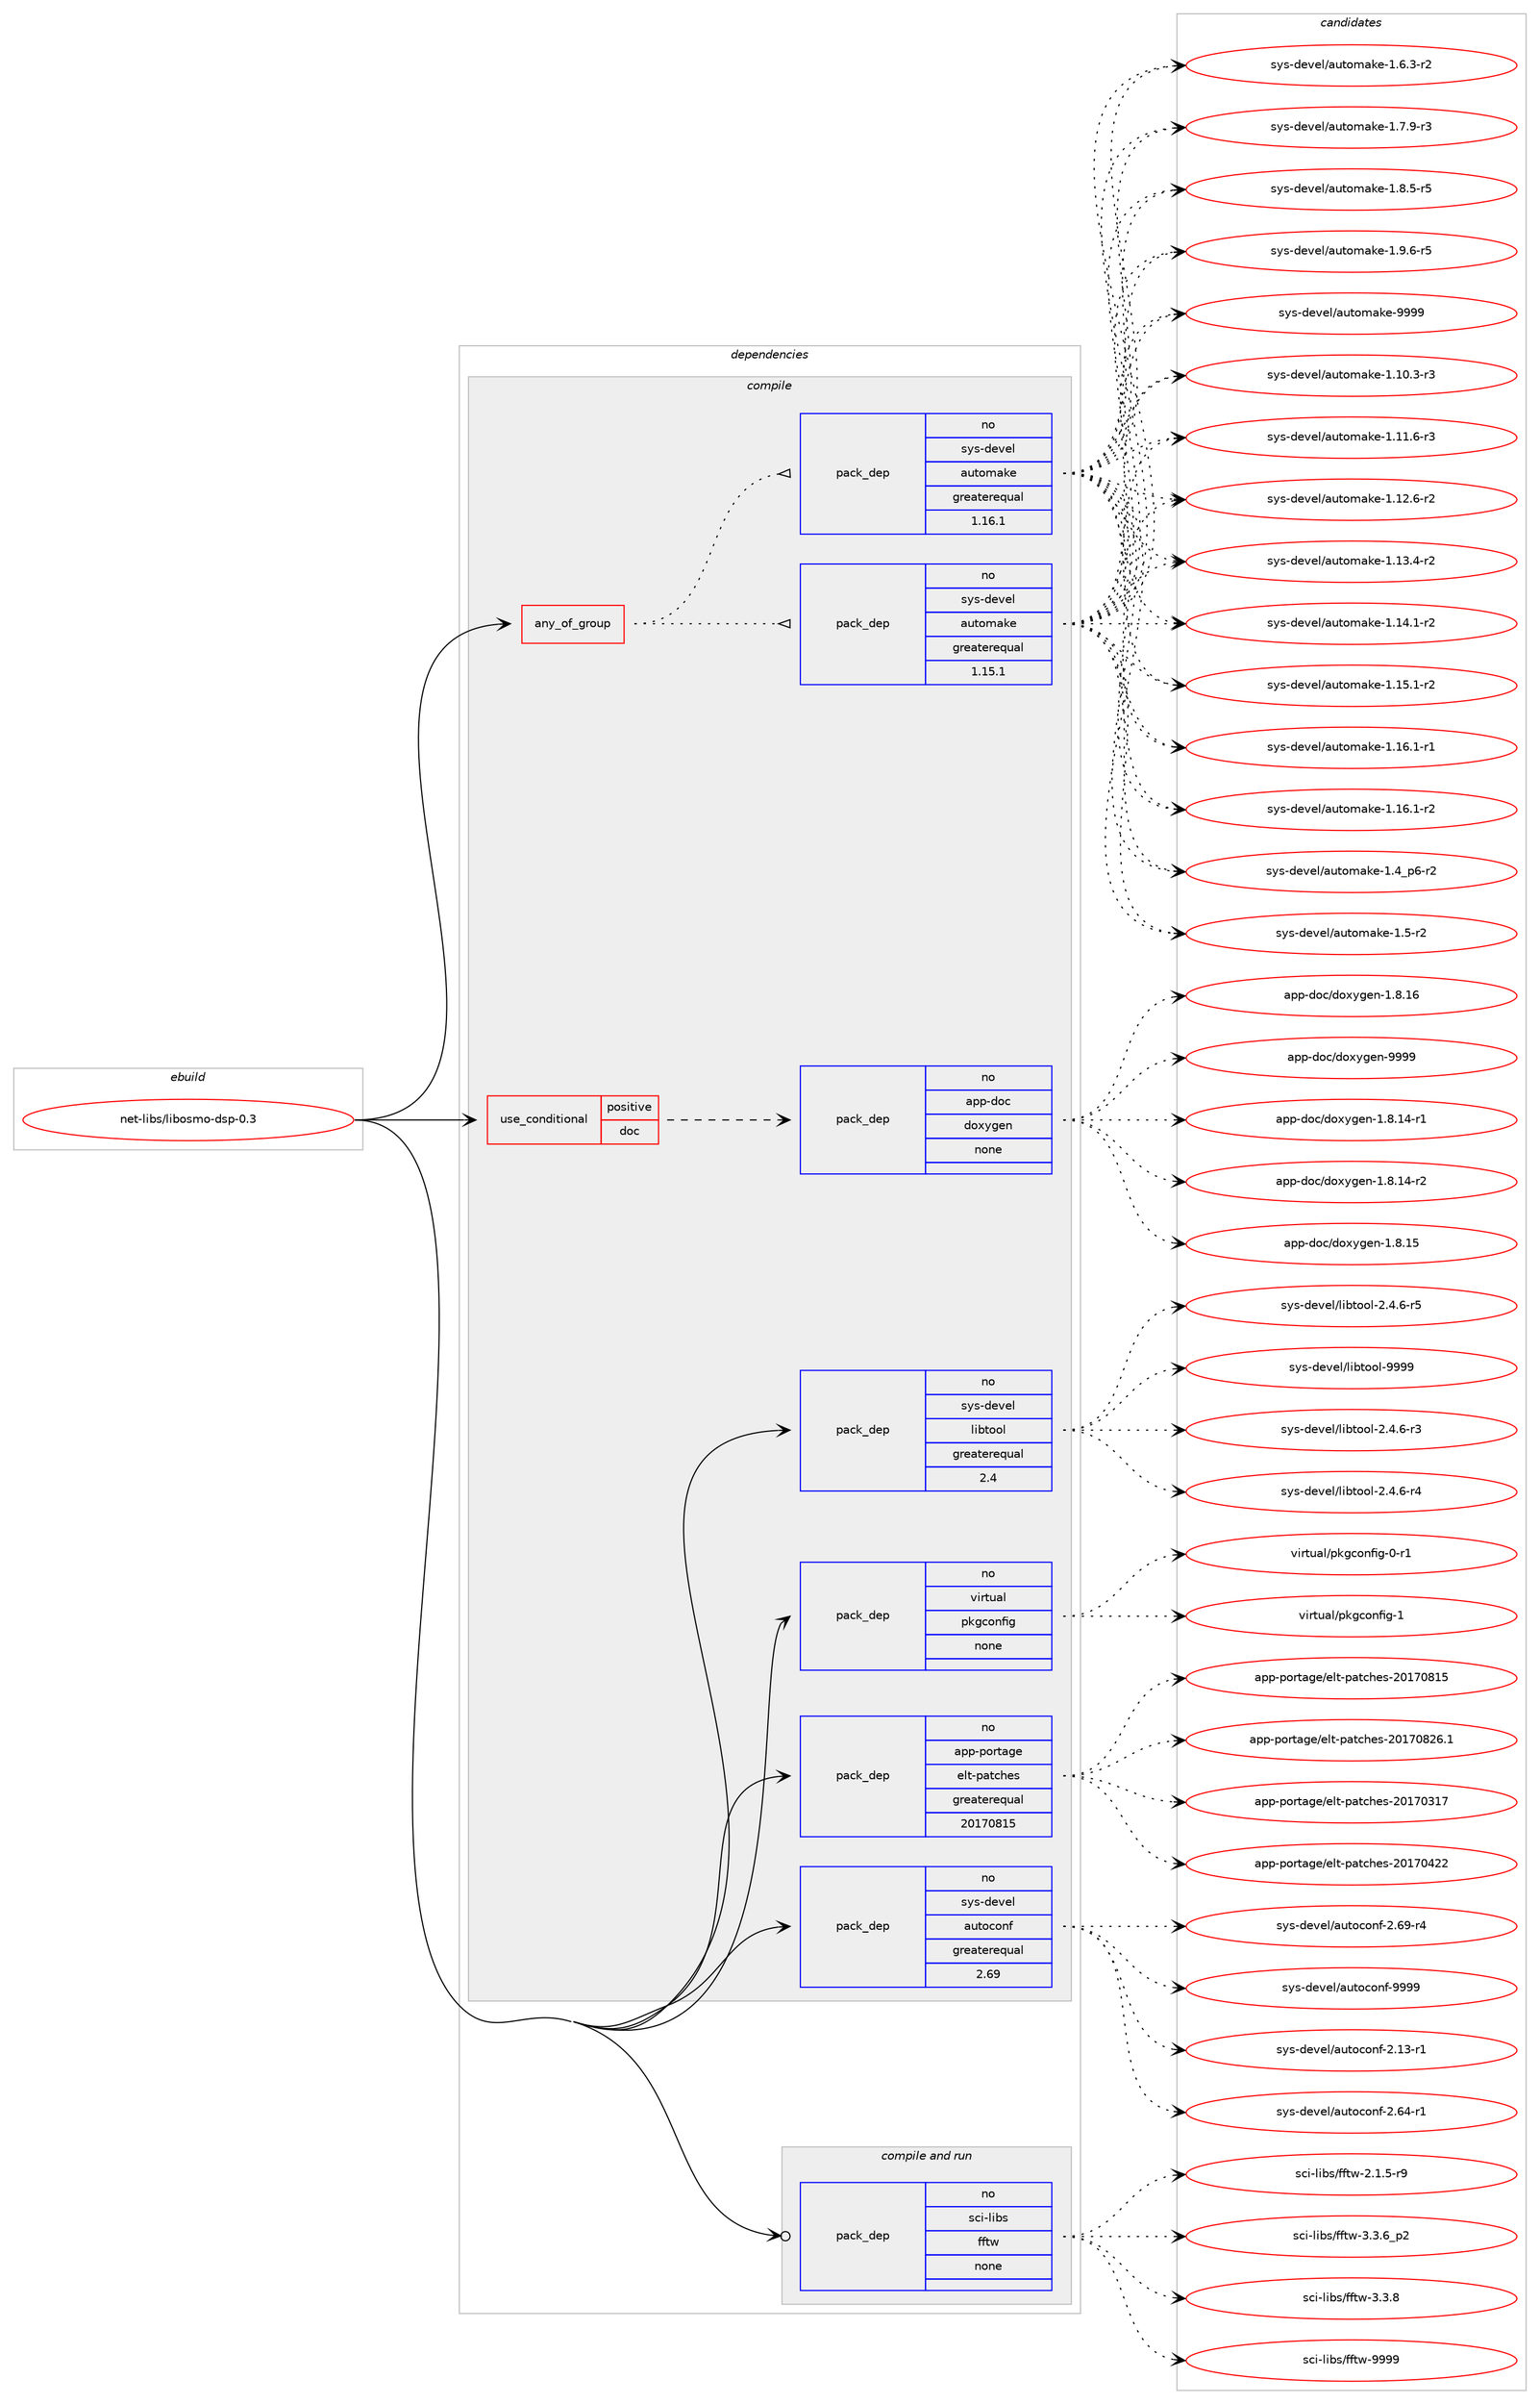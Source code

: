 digraph prolog {

# *************
# Graph options
# *************

newrank=true;
concentrate=true;
compound=true;
graph [rankdir=LR,fontname=Helvetica,fontsize=10,ranksep=1.5];#, ranksep=2.5, nodesep=0.2];
edge  [arrowhead=vee];
node  [fontname=Helvetica,fontsize=10];

# **********
# The ebuild
# **********

subgraph cluster_leftcol {
color=gray;
rank=same;
label=<<i>ebuild</i>>;
id [label="net-libs/libosmo-dsp-0.3", color=red, width=4, href="../net-libs/libosmo-dsp-0.3.svg"];
}

# ****************
# The dependencies
# ****************

subgraph cluster_midcol {
color=gray;
label=<<i>dependencies</i>>;
subgraph cluster_compile {
fillcolor="#eeeeee";
style=filled;
label=<<i>compile</i>>;
subgraph any14029 {
dependency827038 [label=<<TABLE BORDER="0" CELLBORDER="1" CELLSPACING="0" CELLPADDING="4"><TR><TD CELLPADDING="10">any_of_group</TD></TR></TABLE>>, shape=none, color=red];subgraph pack611011 {
dependency827039 [label=<<TABLE BORDER="0" CELLBORDER="1" CELLSPACING="0" CELLPADDING="4" WIDTH="220"><TR><TD ROWSPAN="6" CELLPADDING="30">pack_dep</TD></TR><TR><TD WIDTH="110">no</TD></TR><TR><TD>sys-devel</TD></TR><TR><TD>automake</TD></TR><TR><TD>greaterequal</TD></TR><TR><TD>1.16.1</TD></TR></TABLE>>, shape=none, color=blue];
}
dependency827038:e -> dependency827039:w [weight=20,style="dotted",arrowhead="oinv"];
subgraph pack611012 {
dependency827040 [label=<<TABLE BORDER="0" CELLBORDER="1" CELLSPACING="0" CELLPADDING="4" WIDTH="220"><TR><TD ROWSPAN="6" CELLPADDING="30">pack_dep</TD></TR><TR><TD WIDTH="110">no</TD></TR><TR><TD>sys-devel</TD></TR><TR><TD>automake</TD></TR><TR><TD>greaterequal</TD></TR><TR><TD>1.15.1</TD></TR></TABLE>>, shape=none, color=blue];
}
dependency827038:e -> dependency827040:w [weight=20,style="dotted",arrowhead="oinv"];
}
id:e -> dependency827038:w [weight=20,style="solid",arrowhead="vee"];
subgraph cond201541 {
dependency827041 [label=<<TABLE BORDER="0" CELLBORDER="1" CELLSPACING="0" CELLPADDING="4"><TR><TD ROWSPAN="3" CELLPADDING="10">use_conditional</TD></TR><TR><TD>positive</TD></TR><TR><TD>doc</TD></TR></TABLE>>, shape=none, color=red];
subgraph pack611013 {
dependency827042 [label=<<TABLE BORDER="0" CELLBORDER="1" CELLSPACING="0" CELLPADDING="4" WIDTH="220"><TR><TD ROWSPAN="6" CELLPADDING="30">pack_dep</TD></TR><TR><TD WIDTH="110">no</TD></TR><TR><TD>app-doc</TD></TR><TR><TD>doxygen</TD></TR><TR><TD>none</TD></TR><TR><TD></TD></TR></TABLE>>, shape=none, color=blue];
}
dependency827041:e -> dependency827042:w [weight=20,style="dashed",arrowhead="vee"];
}
id:e -> dependency827041:w [weight=20,style="solid",arrowhead="vee"];
subgraph pack611014 {
dependency827043 [label=<<TABLE BORDER="0" CELLBORDER="1" CELLSPACING="0" CELLPADDING="4" WIDTH="220"><TR><TD ROWSPAN="6" CELLPADDING="30">pack_dep</TD></TR><TR><TD WIDTH="110">no</TD></TR><TR><TD>app-portage</TD></TR><TR><TD>elt-patches</TD></TR><TR><TD>greaterequal</TD></TR><TR><TD>20170815</TD></TR></TABLE>>, shape=none, color=blue];
}
id:e -> dependency827043:w [weight=20,style="solid",arrowhead="vee"];
subgraph pack611015 {
dependency827044 [label=<<TABLE BORDER="0" CELLBORDER="1" CELLSPACING="0" CELLPADDING="4" WIDTH="220"><TR><TD ROWSPAN="6" CELLPADDING="30">pack_dep</TD></TR><TR><TD WIDTH="110">no</TD></TR><TR><TD>sys-devel</TD></TR><TR><TD>autoconf</TD></TR><TR><TD>greaterequal</TD></TR><TR><TD>2.69</TD></TR></TABLE>>, shape=none, color=blue];
}
id:e -> dependency827044:w [weight=20,style="solid",arrowhead="vee"];
subgraph pack611016 {
dependency827045 [label=<<TABLE BORDER="0" CELLBORDER="1" CELLSPACING="0" CELLPADDING="4" WIDTH="220"><TR><TD ROWSPAN="6" CELLPADDING="30">pack_dep</TD></TR><TR><TD WIDTH="110">no</TD></TR><TR><TD>sys-devel</TD></TR><TR><TD>libtool</TD></TR><TR><TD>greaterequal</TD></TR><TR><TD>2.4</TD></TR></TABLE>>, shape=none, color=blue];
}
id:e -> dependency827045:w [weight=20,style="solid",arrowhead="vee"];
subgraph pack611017 {
dependency827046 [label=<<TABLE BORDER="0" CELLBORDER="1" CELLSPACING="0" CELLPADDING="4" WIDTH="220"><TR><TD ROWSPAN="6" CELLPADDING="30">pack_dep</TD></TR><TR><TD WIDTH="110">no</TD></TR><TR><TD>virtual</TD></TR><TR><TD>pkgconfig</TD></TR><TR><TD>none</TD></TR><TR><TD></TD></TR></TABLE>>, shape=none, color=blue];
}
id:e -> dependency827046:w [weight=20,style="solid",arrowhead="vee"];
}
subgraph cluster_compileandrun {
fillcolor="#eeeeee";
style=filled;
label=<<i>compile and run</i>>;
subgraph pack611018 {
dependency827047 [label=<<TABLE BORDER="0" CELLBORDER="1" CELLSPACING="0" CELLPADDING="4" WIDTH="220"><TR><TD ROWSPAN="6" CELLPADDING="30">pack_dep</TD></TR><TR><TD WIDTH="110">no</TD></TR><TR><TD>sci-libs</TD></TR><TR><TD>fftw</TD></TR><TR><TD>none</TD></TR><TR><TD></TD></TR></TABLE>>, shape=none, color=blue];
}
id:e -> dependency827047:w [weight=20,style="solid",arrowhead="odotvee"];
}
subgraph cluster_run {
fillcolor="#eeeeee";
style=filled;
label=<<i>run</i>>;
}
}

# **************
# The candidates
# **************

subgraph cluster_choices {
rank=same;
color=gray;
label=<<i>candidates</i>>;

subgraph choice611011 {
color=black;
nodesep=1;
choice11512111545100101118101108479711711611110997107101454946494846514511451 [label="sys-devel/automake-1.10.3-r3", color=red, width=4,href="../sys-devel/automake-1.10.3-r3.svg"];
choice11512111545100101118101108479711711611110997107101454946494946544511451 [label="sys-devel/automake-1.11.6-r3", color=red, width=4,href="../sys-devel/automake-1.11.6-r3.svg"];
choice11512111545100101118101108479711711611110997107101454946495046544511450 [label="sys-devel/automake-1.12.6-r2", color=red, width=4,href="../sys-devel/automake-1.12.6-r2.svg"];
choice11512111545100101118101108479711711611110997107101454946495146524511450 [label="sys-devel/automake-1.13.4-r2", color=red, width=4,href="../sys-devel/automake-1.13.4-r2.svg"];
choice11512111545100101118101108479711711611110997107101454946495246494511450 [label="sys-devel/automake-1.14.1-r2", color=red, width=4,href="../sys-devel/automake-1.14.1-r2.svg"];
choice11512111545100101118101108479711711611110997107101454946495346494511450 [label="sys-devel/automake-1.15.1-r2", color=red, width=4,href="../sys-devel/automake-1.15.1-r2.svg"];
choice11512111545100101118101108479711711611110997107101454946495446494511449 [label="sys-devel/automake-1.16.1-r1", color=red, width=4,href="../sys-devel/automake-1.16.1-r1.svg"];
choice11512111545100101118101108479711711611110997107101454946495446494511450 [label="sys-devel/automake-1.16.1-r2", color=red, width=4,href="../sys-devel/automake-1.16.1-r2.svg"];
choice115121115451001011181011084797117116111109971071014549465295112544511450 [label="sys-devel/automake-1.4_p6-r2", color=red, width=4,href="../sys-devel/automake-1.4_p6-r2.svg"];
choice11512111545100101118101108479711711611110997107101454946534511450 [label="sys-devel/automake-1.5-r2", color=red, width=4,href="../sys-devel/automake-1.5-r2.svg"];
choice115121115451001011181011084797117116111109971071014549465446514511450 [label="sys-devel/automake-1.6.3-r2", color=red, width=4,href="../sys-devel/automake-1.6.3-r2.svg"];
choice115121115451001011181011084797117116111109971071014549465546574511451 [label="sys-devel/automake-1.7.9-r3", color=red, width=4,href="../sys-devel/automake-1.7.9-r3.svg"];
choice115121115451001011181011084797117116111109971071014549465646534511453 [label="sys-devel/automake-1.8.5-r5", color=red, width=4,href="../sys-devel/automake-1.8.5-r5.svg"];
choice115121115451001011181011084797117116111109971071014549465746544511453 [label="sys-devel/automake-1.9.6-r5", color=red, width=4,href="../sys-devel/automake-1.9.6-r5.svg"];
choice115121115451001011181011084797117116111109971071014557575757 [label="sys-devel/automake-9999", color=red, width=4,href="../sys-devel/automake-9999.svg"];
dependency827039:e -> choice11512111545100101118101108479711711611110997107101454946494846514511451:w [style=dotted,weight="100"];
dependency827039:e -> choice11512111545100101118101108479711711611110997107101454946494946544511451:w [style=dotted,weight="100"];
dependency827039:e -> choice11512111545100101118101108479711711611110997107101454946495046544511450:w [style=dotted,weight="100"];
dependency827039:e -> choice11512111545100101118101108479711711611110997107101454946495146524511450:w [style=dotted,weight="100"];
dependency827039:e -> choice11512111545100101118101108479711711611110997107101454946495246494511450:w [style=dotted,weight="100"];
dependency827039:e -> choice11512111545100101118101108479711711611110997107101454946495346494511450:w [style=dotted,weight="100"];
dependency827039:e -> choice11512111545100101118101108479711711611110997107101454946495446494511449:w [style=dotted,weight="100"];
dependency827039:e -> choice11512111545100101118101108479711711611110997107101454946495446494511450:w [style=dotted,weight="100"];
dependency827039:e -> choice115121115451001011181011084797117116111109971071014549465295112544511450:w [style=dotted,weight="100"];
dependency827039:e -> choice11512111545100101118101108479711711611110997107101454946534511450:w [style=dotted,weight="100"];
dependency827039:e -> choice115121115451001011181011084797117116111109971071014549465446514511450:w [style=dotted,weight="100"];
dependency827039:e -> choice115121115451001011181011084797117116111109971071014549465546574511451:w [style=dotted,weight="100"];
dependency827039:e -> choice115121115451001011181011084797117116111109971071014549465646534511453:w [style=dotted,weight="100"];
dependency827039:e -> choice115121115451001011181011084797117116111109971071014549465746544511453:w [style=dotted,weight="100"];
dependency827039:e -> choice115121115451001011181011084797117116111109971071014557575757:w [style=dotted,weight="100"];
}
subgraph choice611012 {
color=black;
nodesep=1;
choice11512111545100101118101108479711711611110997107101454946494846514511451 [label="sys-devel/automake-1.10.3-r3", color=red, width=4,href="../sys-devel/automake-1.10.3-r3.svg"];
choice11512111545100101118101108479711711611110997107101454946494946544511451 [label="sys-devel/automake-1.11.6-r3", color=red, width=4,href="../sys-devel/automake-1.11.6-r3.svg"];
choice11512111545100101118101108479711711611110997107101454946495046544511450 [label="sys-devel/automake-1.12.6-r2", color=red, width=4,href="../sys-devel/automake-1.12.6-r2.svg"];
choice11512111545100101118101108479711711611110997107101454946495146524511450 [label="sys-devel/automake-1.13.4-r2", color=red, width=4,href="../sys-devel/automake-1.13.4-r2.svg"];
choice11512111545100101118101108479711711611110997107101454946495246494511450 [label="sys-devel/automake-1.14.1-r2", color=red, width=4,href="../sys-devel/automake-1.14.1-r2.svg"];
choice11512111545100101118101108479711711611110997107101454946495346494511450 [label="sys-devel/automake-1.15.1-r2", color=red, width=4,href="../sys-devel/automake-1.15.1-r2.svg"];
choice11512111545100101118101108479711711611110997107101454946495446494511449 [label="sys-devel/automake-1.16.1-r1", color=red, width=4,href="../sys-devel/automake-1.16.1-r1.svg"];
choice11512111545100101118101108479711711611110997107101454946495446494511450 [label="sys-devel/automake-1.16.1-r2", color=red, width=4,href="../sys-devel/automake-1.16.1-r2.svg"];
choice115121115451001011181011084797117116111109971071014549465295112544511450 [label="sys-devel/automake-1.4_p6-r2", color=red, width=4,href="../sys-devel/automake-1.4_p6-r2.svg"];
choice11512111545100101118101108479711711611110997107101454946534511450 [label="sys-devel/automake-1.5-r2", color=red, width=4,href="../sys-devel/automake-1.5-r2.svg"];
choice115121115451001011181011084797117116111109971071014549465446514511450 [label="sys-devel/automake-1.6.3-r2", color=red, width=4,href="../sys-devel/automake-1.6.3-r2.svg"];
choice115121115451001011181011084797117116111109971071014549465546574511451 [label="sys-devel/automake-1.7.9-r3", color=red, width=4,href="../sys-devel/automake-1.7.9-r3.svg"];
choice115121115451001011181011084797117116111109971071014549465646534511453 [label="sys-devel/automake-1.8.5-r5", color=red, width=4,href="../sys-devel/automake-1.8.5-r5.svg"];
choice115121115451001011181011084797117116111109971071014549465746544511453 [label="sys-devel/automake-1.9.6-r5", color=red, width=4,href="../sys-devel/automake-1.9.6-r5.svg"];
choice115121115451001011181011084797117116111109971071014557575757 [label="sys-devel/automake-9999", color=red, width=4,href="../sys-devel/automake-9999.svg"];
dependency827040:e -> choice11512111545100101118101108479711711611110997107101454946494846514511451:w [style=dotted,weight="100"];
dependency827040:e -> choice11512111545100101118101108479711711611110997107101454946494946544511451:w [style=dotted,weight="100"];
dependency827040:e -> choice11512111545100101118101108479711711611110997107101454946495046544511450:w [style=dotted,weight="100"];
dependency827040:e -> choice11512111545100101118101108479711711611110997107101454946495146524511450:w [style=dotted,weight="100"];
dependency827040:e -> choice11512111545100101118101108479711711611110997107101454946495246494511450:w [style=dotted,weight="100"];
dependency827040:e -> choice11512111545100101118101108479711711611110997107101454946495346494511450:w [style=dotted,weight="100"];
dependency827040:e -> choice11512111545100101118101108479711711611110997107101454946495446494511449:w [style=dotted,weight="100"];
dependency827040:e -> choice11512111545100101118101108479711711611110997107101454946495446494511450:w [style=dotted,weight="100"];
dependency827040:e -> choice115121115451001011181011084797117116111109971071014549465295112544511450:w [style=dotted,weight="100"];
dependency827040:e -> choice11512111545100101118101108479711711611110997107101454946534511450:w [style=dotted,weight="100"];
dependency827040:e -> choice115121115451001011181011084797117116111109971071014549465446514511450:w [style=dotted,weight="100"];
dependency827040:e -> choice115121115451001011181011084797117116111109971071014549465546574511451:w [style=dotted,weight="100"];
dependency827040:e -> choice115121115451001011181011084797117116111109971071014549465646534511453:w [style=dotted,weight="100"];
dependency827040:e -> choice115121115451001011181011084797117116111109971071014549465746544511453:w [style=dotted,weight="100"];
dependency827040:e -> choice115121115451001011181011084797117116111109971071014557575757:w [style=dotted,weight="100"];
}
subgraph choice611013 {
color=black;
nodesep=1;
choice97112112451001119947100111120121103101110454946564649524511449 [label="app-doc/doxygen-1.8.14-r1", color=red, width=4,href="../app-doc/doxygen-1.8.14-r1.svg"];
choice97112112451001119947100111120121103101110454946564649524511450 [label="app-doc/doxygen-1.8.14-r2", color=red, width=4,href="../app-doc/doxygen-1.8.14-r2.svg"];
choice9711211245100111994710011112012110310111045494656464953 [label="app-doc/doxygen-1.8.15", color=red, width=4,href="../app-doc/doxygen-1.8.15.svg"];
choice9711211245100111994710011112012110310111045494656464954 [label="app-doc/doxygen-1.8.16", color=red, width=4,href="../app-doc/doxygen-1.8.16.svg"];
choice971121124510011199471001111201211031011104557575757 [label="app-doc/doxygen-9999", color=red, width=4,href="../app-doc/doxygen-9999.svg"];
dependency827042:e -> choice97112112451001119947100111120121103101110454946564649524511449:w [style=dotted,weight="100"];
dependency827042:e -> choice97112112451001119947100111120121103101110454946564649524511450:w [style=dotted,weight="100"];
dependency827042:e -> choice9711211245100111994710011112012110310111045494656464953:w [style=dotted,weight="100"];
dependency827042:e -> choice9711211245100111994710011112012110310111045494656464954:w [style=dotted,weight="100"];
dependency827042:e -> choice971121124510011199471001111201211031011104557575757:w [style=dotted,weight="100"];
}
subgraph choice611014 {
color=black;
nodesep=1;
choice97112112451121111141169710310147101108116451129711699104101115455048495548514955 [label="app-portage/elt-patches-20170317", color=red, width=4,href="../app-portage/elt-patches-20170317.svg"];
choice97112112451121111141169710310147101108116451129711699104101115455048495548525050 [label="app-portage/elt-patches-20170422", color=red, width=4,href="../app-portage/elt-patches-20170422.svg"];
choice97112112451121111141169710310147101108116451129711699104101115455048495548564953 [label="app-portage/elt-patches-20170815", color=red, width=4,href="../app-portage/elt-patches-20170815.svg"];
choice971121124511211111411697103101471011081164511297116991041011154550484955485650544649 [label="app-portage/elt-patches-20170826.1", color=red, width=4,href="../app-portage/elt-patches-20170826.1.svg"];
dependency827043:e -> choice97112112451121111141169710310147101108116451129711699104101115455048495548514955:w [style=dotted,weight="100"];
dependency827043:e -> choice97112112451121111141169710310147101108116451129711699104101115455048495548525050:w [style=dotted,weight="100"];
dependency827043:e -> choice97112112451121111141169710310147101108116451129711699104101115455048495548564953:w [style=dotted,weight="100"];
dependency827043:e -> choice971121124511211111411697103101471011081164511297116991041011154550484955485650544649:w [style=dotted,weight="100"];
}
subgraph choice611015 {
color=black;
nodesep=1;
choice1151211154510010111810110847971171161119911111010245504649514511449 [label="sys-devel/autoconf-2.13-r1", color=red, width=4,href="../sys-devel/autoconf-2.13-r1.svg"];
choice1151211154510010111810110847971171161119911111010245504654524511449 [label="sys-devel/autoconf-2.64-r1", color=red, width=4,href="../sys-devel/autoconf-2.64-r1.svg"];
choice1151211154510010111810110847971171161119911111010245504654574511452 [label="sys-devel/autoconf-2.69-r4", color=red, width=4,href="../sys-devel/autoconf-2.69-r4.svg"];
choice115121115451001011181011084797117116111991111101024557575757 [label="sys-devel/autoconf-9999", color=red, width=4,href="../sys-devel/autoconf-9999.svg"];
dependency827044:e -> choice1151211154510010111810110847971171161119911111010245504649514511449:w [style=dotted,weight="100"];
dependency827044:e -> choice1151211154510010111810110847971171161119911111010245504654524511449:w [style=dotted,weight="100"];
dependency827044:e -> choice1151211154510010111810110847971171161119911111010245504654574511452:w [style=dotted,weight="100"];
dependency827044:e -> choice115121115451001011181011084797117116111991111101024557575757:w [style=dotted,weight="100"];
}
subgraph choice611016 {
color=black;
nodesep=1;
choice1151211154510010111810110847108105981161111111084550465246544511451 [label="sys-devel/libtool-2.4.6-r3", color=red, width=4,href="../sys-devel/libtool-2.4.6-r3.svg"];
choice1151211154510010111810110847108105981161111111084550465246544511452 [label="sys-devel/libtool-2.4.6-r4", color=red, width=4,href="../sys-devel/libtool-2.4.6-r4.svg"];
choice1151211154510010111810110847108105981161111111084550465246544511453 [label="sys-devel/libtool-2.4.6-r5", color=red, width=4,href="../sys-devel/libtool-2.4.6-r5.svg"];
choice1151211154510010111810110847108105981161111111084557575757 [label="sys-devel/libtool-9999", color=red, width=4,href="../sys-devel/libtool-9999.svg"];
dependency827045:e -> choice1151211154510010111810110847108105981161111111084550465246544511451:w [style=dotted,weight="100"];
dependency827045:e -> choice1151211154510010111810110847108105981161111111084550465246544511452:w [style=dotted,weight="100"];
dependency827045:e -> choice1151211154510010111810110847108105981161111111084550465246544511453:w [style=dotted,weight="100"];
dependency827045:e -> choice1151211154510010111810110847108105981161111111084557575757:w [style=dotted,weight="100"];
}
subgraph choice611017 {
color=black;
nodesep=1;
choice11810511411611797108471121071039911111010210510345484511449 [label="virtual/pkgconfig-0-r1", color=red, width=4,href="../virtual/pkgconfig-0-r1.svg"];
choice1181051141161179710847112107103991111101021051034549 [label="virtual/pkgconfig-1", color=red, width=4,href="../virtual/pkgconfig-1.svg"];
dependency827046:e -> choice11810511411611797108471121071039911111010210510345484511449:w [style=dotted,weight="100"];
dependency827046:e -> choice1181051141161179710847112107103991111101021051034549:w [style=dotted,weight="100"];
}
subgraph choice611018 {
color=black;
nodesep=1;
choice115991054510810598115471021021161194550464946534511457 [label="sci-libs/fftw-2.1.5-r9", color=red, width=4,href="../sci-libs/fftw-2.1.5-r9.svg"];
choice115991054510810598115471021021161194551465146549511250 [label="sci-libs/fftw-3.3.6_p2", color=red, width=4,href="../sci-libs/fftw-3.3.6_p2.svg"];
choice11599105451081059811547102102116119455146514656 [label="sci-libs/fftw-3.3.8", color=red, width=4,href="../sci-libs/fftw-3.3.8.svg"];
choice115991054510810598115471021021161194557575757 [label="sci-libs/fftw-9999", color=red, width=4,href="../sci-libs/fftw-9999.svg"];
dependency827047:e -> choice115991054510810598115471021021161194550464946534511457:w [style=dotted,weight="100"];
dependency827047:e -> choice115991054510810598115471021021161194551465146549511250:w [style=dotted,weight="100"];
dependency827047:e -> choice11599105451081059811547102102116119455146514656:w [style=dotted,weight="100"];
dependency827047:e -> choice115991054510810598115471021021161194557575757:w [style=dotted,weight="100"];
}
}

}
